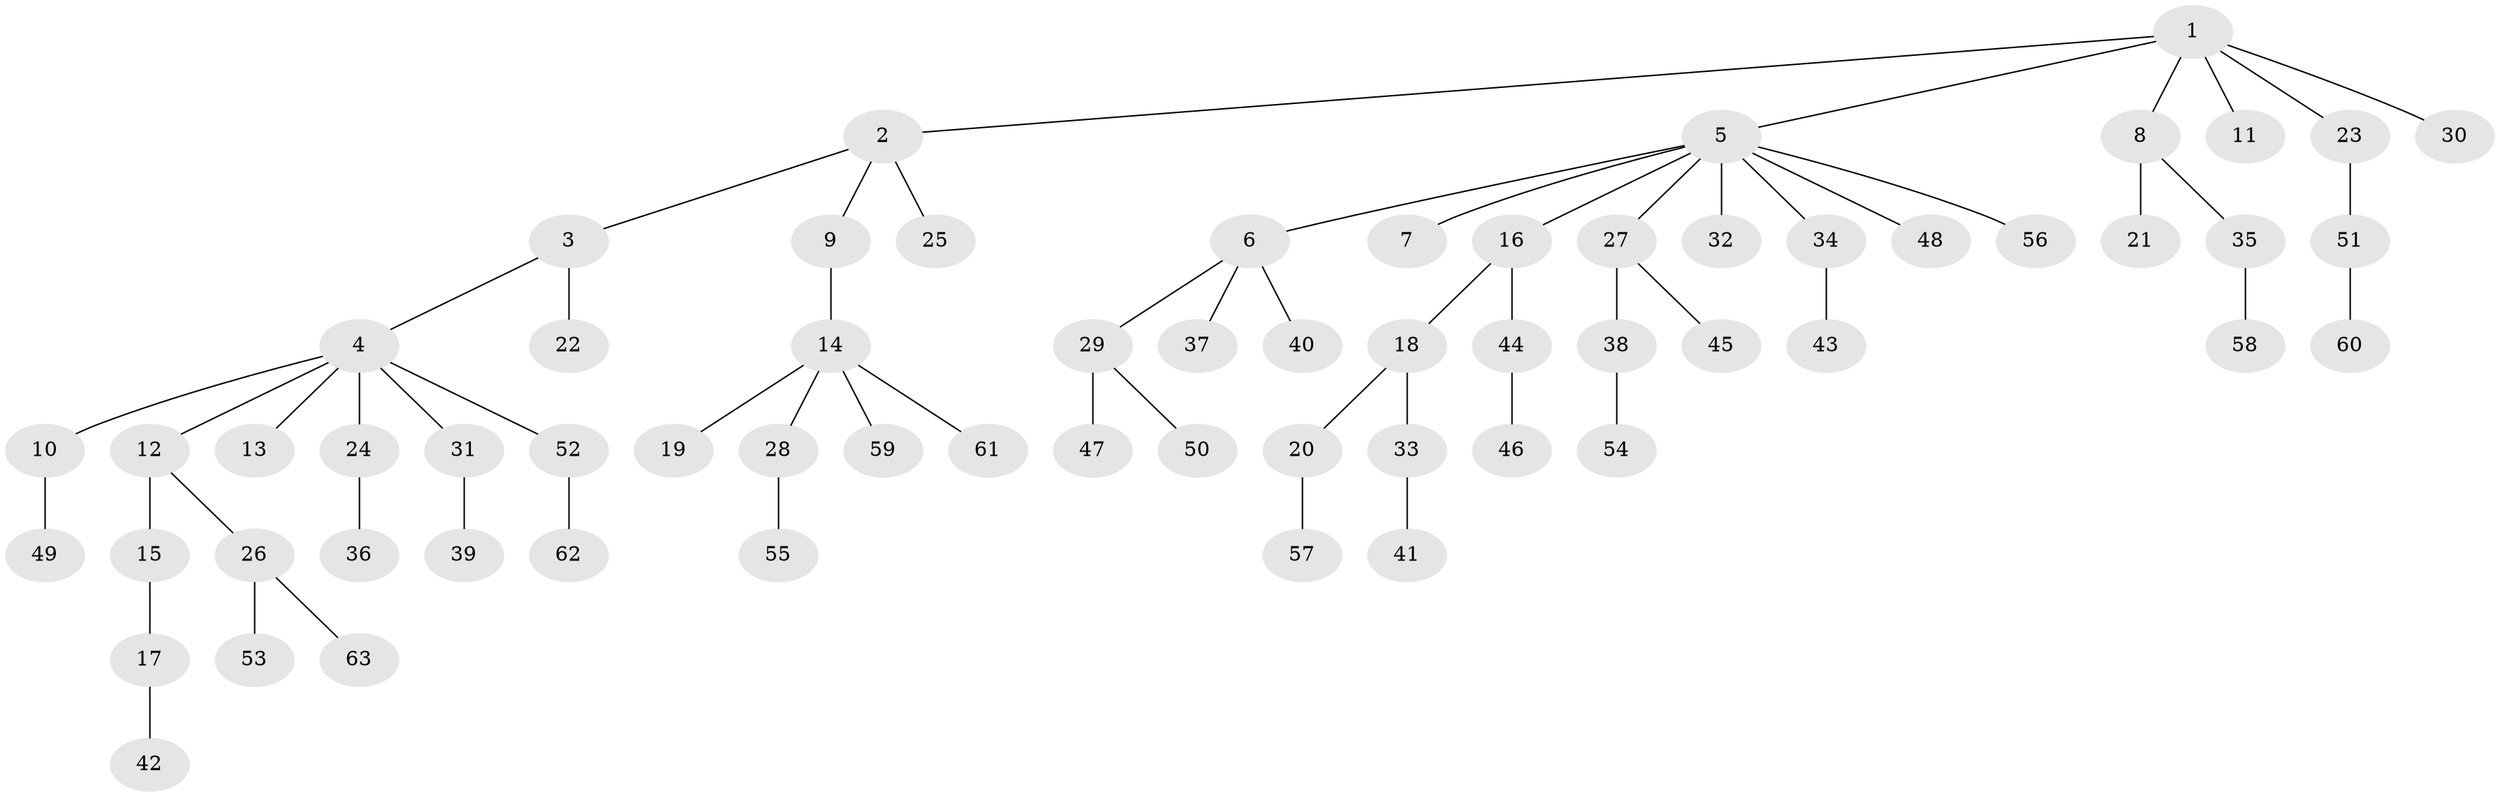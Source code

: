 // Generated by graph-tools (version 1.1) at 2025/52/03/09/25 04:52:47]
// undirected, 63 vertices, 62 edges
graph export_dot {
graph [start="1"]
  node [color=gray90,style=filled];
  1;
  2;
  3;
  4;
  5;
  6;
  7;
  8;
  9;
  10;
  11;
  12;
  13;
  14;
  15;
  16;
  17;
  18;
  19;
  20;
  21;
  22;
  23;
  24;
  25;
  26;
  27;
  28;
  29;
  30;
  31;
  32;
  33;
  34;
  35;
  36;
  37;
  38;
  39;
  40;
  41;
  42;
  43;
  44;
  45;
  46;
  47;
  48;
  49;
  50;
  51;
  52;
  53;
  54;
  55;
  56;
  57;
  58;
  59;
  60;
  61;
  62;
  63;
  1 -- 2;
  1 -- 5;
  1 -- 8;
  1 -- 11;
  1 -- 23;
  1 -- 30;
  2 -- 3;
  2 -- 9;
  2 -- 25;
  3 -- 4;
  3 -- 22;
  4 -- 10;
  4 -- 12;
  4 -- 13;
  4 -- 24;
  4 -- 31;
  4 -- 52;
  5 -- 6;
  5 -- 7;
  5 -- 16;
  5 -- 27;
  5 -- 32;
  5 -- 34;
  5 -- 48;
  5 -- 56;
  6 -- 29;
  6 -- 37;
  6 -- 40;
  8 -- 21;
  8 -- 35;
  9 -- 14;
  10 -- 49;
  12 -- 15;
  12 -- 26;
  14 -- 19;
  14 -- 28;
  14 -- 59;
  14 -- 61;
  15 -- 17;
  16 -- 18;
  16 -- 44;
  17 -- 42;
  18 -- 20;
  18 -- 33;
  20 -- 57;
  23 -- 51;
  24 -- 36;
  26 -- 53;
  26 -- 63;
  27 -- 38;
  27 -- 45;
  28 -- 55;
  29 -- 47;
  29 -- 50;
  31 -- 39;
  33 -- 41;
  34 -- 43;
  35 -- 58;
  38 -- 54;
  44 -- 46;
  51 -- 60;
  52 -- 62;
}
